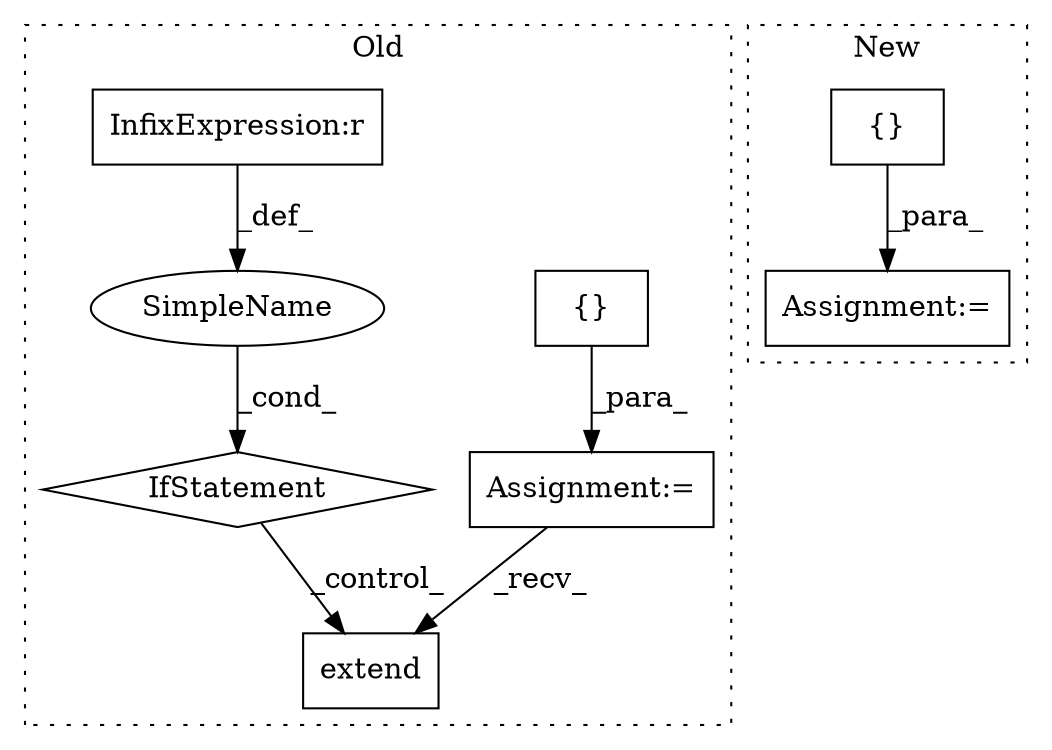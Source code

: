 digraph G {
subgraph cluster0 {
1 [label="extend" a="32" s="7897,7939" l="7,1" shape="box"];
4 [label="Assignment:=" a="7" s="7613" l="1" shape="box"];
5 [label="{}" a="4" s="7623" l="2" shape="box"];
6 [label="IfStatement" a="25" s="7856,7881" l="4,2" shape="diamond"];
7 [label="SimpleName" a="42" s="" l="" shape="ellipse"];
8 [label="InfixExpression:r" a="27" s="7876" l="4" shape="box"];
label = "Old";
style="dotted";
}
subgraph cluster1 {
2 [label="{}" a="4" s="9153,9176" l="1,1" shape="box"];
3 [label="Assignment:=" a="7" s="9443" l="63" shape="box"];
label = "New";
style="dotted";
}
2 -> 3 [label="_para_"];
4 -> 1 [label="_recv_"];
5 -> 4 [label="_para_"];
6 -> 1 [label="_control_"];
7 -> 6 [label="_cond_"];
8 -> 7 [label="_def_"];
}